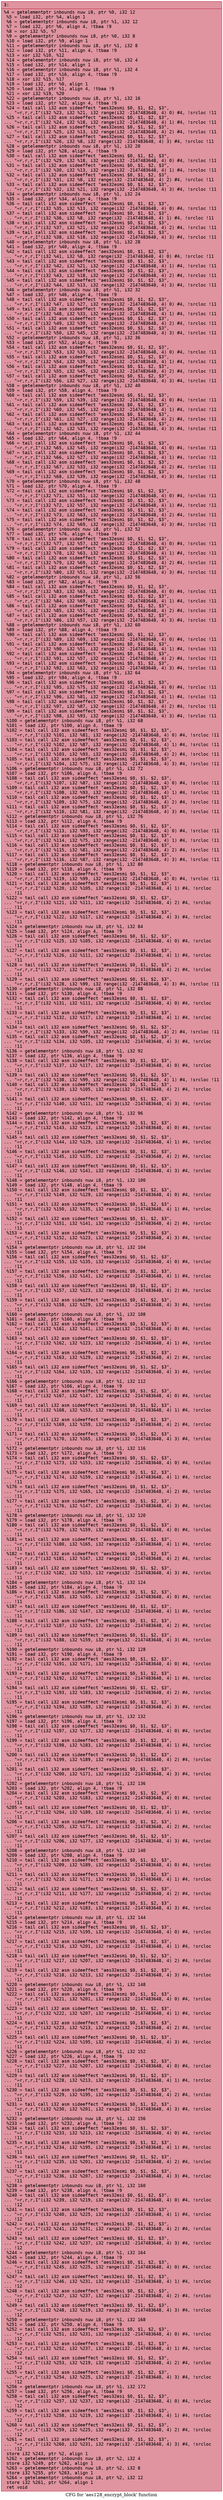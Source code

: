 digraph "CFG for 'aes128_encrypt_block' function" {
	label="CFG for 'aes128_encrypt_block' function";

	Node0x2a6ea700 [shape=record,color="#b70d28ff", style=filled, fillcolor="#b70d2870" fontname="Courier",label="{3:\l|  %4 = getelementptr inbounds nuw i8, ptr %0, i32 12\l  %5 = load i32, ptr %4, align 1\l  %6 = getelementptr inbounds nuw i8, ptr %1, i32 12\l  %7 = load i32, ptr %6, align 4, !tbaa !9\l  %8 = xor i32 %5, %7\l  %9 = getelementptr inbounds nuw i8, ptr %0, i32 8\l  %10 = load i32, ptr %9, align 1\l  %11 = getelementptr inbounds nuw i8, ptr %1, i32 8\l  %12 = load i32, ptr %11, align 4, !tbaa !9\l  %13 = xor i32 %10, %12\l  %14 = getelementptr inbounds nuw i8, ptr %0, i32 4\l  %15 = load i32, ptr %14, align 1\l  %16 = getelementptr inbounds nuw i8, ptr %1, i32 4\l  %17 = load i32, ptr %16, align 4, !tbaa !9\l  %18 = xor i32 %15, %17\l  %19 = load i32, ptr %0, align 1\l  %20 = load i32, ptr %1, align 4, !tbaa !9\l  %21 = xor i32 %19, %20\l  %22 = getelementptr inbounds nuw i8, ptr %1, i32 16\l  %23 = load i32, ptr %22, align 4, !tbaa !9\l  %24 = tail call i32 asm sideeffect \"aes32esmi $0, $1, $2, $3\",\l... \"=r,r,r,I\"(i32 %23, i32 %21, i32 range(i32 -2147483648, 4) 0) #4, !srcloc !11\l  %25 = tail call i32 asm sideeffect \"aes32esmi $0, $1, $2, $3\",\l... \"=r,r,r,I\"(i32 %24, i32 %18, i32 range(i32 -2147483648, 4) 1) #4, !srcloc !11\l  %26 = tail call i32 asm sideeffect \"aes32esmi $0, $1, $2, $3\",\l... \"=r,r,r,I\"(i32 %25, i32 %13, i32 range(i32 -2147483648, 4) 2) #4, !srcloc !11\l  %27 = tail call i32 asm sideeffect \"aes32esmi $0, $1, $2, $3\",\l... \"=r,r,r,I\"(i32 %26, i32 %8, i32 range(i32 -2147483648, 4) 3) #4, !srcloc !11\l  %28 = getelementptr inbounds nuw i8, ptr %1, i32 20\l  %29 = load i32, ptr %28, align 4, !tbaa !9\l  %30 = tail call i32 asm sideeffect \"aes32esmi $0, $1, $2, $3\",\l... \"=r,r,r,I\"(i32 %29, i32 %18, i32 range(i32 -2147483648, 4) 0) #4, !srcloc !11\l  %31 = tail call i32 asm sideeffect \"aes32esmi $0, $1, $2, $3\",\l... \"=r,r,r,I\"(i32 %30, i32 %13, i32 range(i32 -2147483648, 4) 1) #4, !srcloc !11\l  %32 = tail call i32 asm sideeffect \"aes32esmi $0, $1, $2, $3\",\l... \"=r,r,r,I\"(i32 %31, i32 %8, i32 range(i32 -2147483648, 4) 2) #4, !srcloc !11\l  %33 = tail call i32 asm sideeffect \"aes32esmi $0, $1, $2, $3\",\l... \"=r,r,r,I\"(i32 %32, i32 %21, i32 range(i32 -2147483648, 4) 3) #4, !srcloc !11\l  %34 = getelementptr inbounds nuw i8, ptr %1, i32 24\l  %35 = load i32, ptr %34, align 4, !tbaa !9\l  %36 = tail call i32 asm sideeffect \"aes32esmi $0, $1, $2, $3\",\l... \"=r,r,r,I\"(i32 %35, i32 %13, i32 range(i32 -2147483648, 4) 0) #4, !srcloc !11\l  %37 = tail call i32 asm sideeffect \"aes32esmi $0, $1, $2, $3\",\l... \"=r,r,r,I\"(i32 %36, i32 %8, i32 range(i32 -2147483648, 4) 1) #4, !srcloc !11\l  %38 = tail call i32 asm sideeffect \"aes32esmi $0, $1, $2, $3\",\l... \"=r,r,r,I\"(i32 %37, i32 %21, i32 range(i32 -2147483648, 4) 2) #4, !srcloc !11\l  %39 = tail call i32 asm sideeffect \"aes32esmi $0, $1, $2, $3\",\l... \"=r,r,r,I\"(i32 %38, i32 %18, i32 range(i32 -2147483648, 4) 3) #4, !srcloc !11\l  %40 = getelementptr inbounds nuw i8, ptr %1, i32 28\l  %41 = load i32, ptr %40, align 4, !tbaa !9\l  %42 = tail call i32 asm sideeffect \"aes32esmi $0, $1, $2, $3\",\l... \"=r,r,r,I\"(i32 %41, i32 %8, i32 range(i32 -2147483648, 4) 0) #4, !srcloc !11\l  %43 = tail call i32 asm sideeffect \"aes32esmi $0, $1, $2, $3\",\l... \"=r,r,r,I\"(i32 %42, i32 %21, i32 range(i32 -2147483648, 4) 1) #4, !srcloc !11\l  %44 = tail call i32 asm sideeffect \"aes32esmi $0, $1, $2, $3\",\l... \"=r,r,r,I\"(i32 %43, i32 %18, i32 range(i32 -2147483648, 4) 2) #4, !srcloc !11\l  %45 = tail call i32 asm sideeffect \"aes32esmi $0, $1, $2, $3\",\l... \"=r,r,r,I\"(i32 %44, i32 %13, i32 range(i32 -2147483648, 4) 3) #4, !srcloc !11\l  %46 = getelementptr inbounds nuw i8, ptr %1, i32 32\l  %47 = load i32, ptr %46, align 4, !tbaa !9\l  %48 = tail call i32 asm sideeffect \"aes32esmi $0, $1, $2, $3\",\l... \"=r,r,r,I\"(i32 %47, i32 %27, i32 range(i32 -2147483648, 4) 0) #4, !srcloc !11\l  %49 = tail call i32 asm sideeffect \"aes32esmi $0, $1, $2, $3\",\l... \"=r,r,r,I\"(i32 %48, i32 %33, i32 range(i32 -2147483648, 4) 1) #4, !srcloc !11\l  %50 = tail call i32 asm sideeffect \"aes32esmi $0, $1, $2, $3\",\l... \"=r,r,r,I\"(i32 %49, i32 %39, i32 range(i32 -2147483648, 4) 2) #4, !srcloc !11\l  %51 = tail call i32 asm sideeffect \"aes32esmi $0, $1, $2, $3\",\l... \"=r,r,r,I\"(i32 %50, i32 %45, i32 range(i32 -2147483648, 4) 3) #4, !srcloc !11\l  %52 = getelementptr inbounds nuw i8, ptr %1, i32 36\l  %53 = load i32, ptr %52, align 4, !tbaa !9\l  %54 = tail call i32 asm sideeffect \"aes32esmi $0, $1, $2, $3\",\l... \"=r,r,r,I\"(i32 %53, i32 %33, i32 range(i32 -2147483648, 4) 0) #4, !srcloc !11\l  %55 = tail call i32 asm sideeffect \"aes32esmi $0, $1, $2, $3\",\l... \"=r,r,r,I\"(i32 %54, i32 %39, i32 range(i32 -2147483648, 4) 1) #4, !srcloc !11\l  %56 = tail call i32 asm sideeffect \"aes32esmi $0, $1, $2, $3\",\l... \"=r,r,r,I\"(i32 %55, i32 %45, i32 range(i32 -2147483648, 4) 2) #4, !srcloc !11\l  %57 = tail call i32 asm sideeffect \"aes32esmi $0, $1, $2, $3\",\l... \"=r,r,r,I\"(i32 %56, i32 %27, i32 range(i32 -2147483648, 4) 3) #4, !srcloc !11\l  %58 = getelementptr inbounds nuw i8, ptr %1, i32 40\l  %59 = load i32, ptr %58, align 4, !tbaa !9\l  %60 = tail call i32 asm sideeffect \"aes32esmi $0, $1, $2, $3\",\l... \"=r,r,r,I\"(i32 %59, i32 %39, i32 range(i32 -2147483648, 4) 0) #4, !srcloc !11\l  %61 = tail call i32 asm sideeffect \"aes32esmi $0, $1, $2, $3\",\l... \"=r,r,r,I\"(i32 %60, i32 %45, i32 range(i32 -2147483648, 4) 1) #4, !srcloc !11\l  %62 = tail call i32 asm sideeffect \"aes32esmi $0, $1, $2, $3\",\l... \"=r,r,r,I\"(i32 %61, i32 %27, i32 range(i32 -2147483648, 4) 2) #4, !srcloc !11\l  %63 = tail call i32 asm sideeffect \"aes32esmi $0, $1, $2, $3\",\l... \"=r,r,r,I\"(i32 %62, i32 %33, i32 range(i32 -2147483648, 4) 3) #4, !srcloc !11\l  %64 = getelementptr inbounds nuw i8, ptr %1, i32 44\l  %65 = load i32, ptr %64, align 4, !tbaa !9\l  %66 = tail call i32 asm sideeffect \"aes32esmi $0, $1, $2, $3\",\l... \"=r,r,r,I\"(i32 %65, i32 %45, i32 range(i32 -2147483648, 4) 0) #4, !srcloc !11\l  %67 = tail call i32 asm sideeffect \"aes32esmi $0, $1, $2, $3\",\l... \"=r,r,r,I\"(i32 %66, i32 %27, i32 range(i32 -2147483648, 4) 1) #4, !srcloc !11\l  %68 = tail call i32 asm sideeffect \"aes32esmi $0, $1, $2, $3\",\l... \"=r,r,r,I\"(i32 %67, i32 %33, i32 range(i32 -2147483648, 4) 2) #4, !srcloc !11\l  %69 = tail call i32 asm sideeffect \"aes32esmi $0, $1, $2, $3\",\l... \"=r,r,r,I\"(i32 %68, i32 %39, i32 range(i32 -2147483648, 4) 3) #4, !srcloc !11\l  %70 = getelementptr inbounds nuw i8, ptr %1, i32 48\l  %71 = load i32, ptr %70, align 4, !tbaa !9\l  %72 = tail call i32 asm sideeffect \"aes32esmi $0, $1, $2, $3\",\l... \"=r,r,r,I\"(i32 %71, i32 %51, i32 range(i32 -2147483648, 4) 0) #4, !srcloc !11\l  %73 = tail call i32 asm sideeffect \"aes32esmi $0, $1, $2, $3\",\l... \"=r,r,r,I\"(i32 %72, i32 %57, i32 range(i32 -2147483648, 4) 1) #4, !srcloc !11\l  %74 = tail call i32 asm sideeffect \"aes32esmi $0, $1, $2, $3\",\l... \"=r,r,r,I\"(i32 %73, i32 %63, i32 range(i32 -2147483648, 4) 2) #4, !srcloc !11\l  %75 = tail call i32 asm sideeffect \"aes32esmi $0, $1, $2, $3\",\l... \"=r,r,r,I\"(i32 %74, i32 %69, i32 range(i32 -2147483648, 4) 3) #4, !srcloc !11\l  %76 = getelementptr inbounds nuw i8, ptr %1, i32 52\l  %77 = load i32, ptr %76, align 4, !tbaa !9\l  %78 = tail call i32 asm sideeffect \"aes32esmi $0, $1, $2, $3\",\l... \"=r,r,r,I\"(i32 %77, i32 %57, i32 range(i32 -2147483648, 4) 0) #4, !srcloc !11\l  %79 = tail call i32 asm sideeffect \"aes32esmi $0, $1, $2, $3\",\l... \"=r,r,r,I\"(i32 %78, i32 %63, i32 range(i32 -2147483648, 4) 1) #4, !srcloc !11\l  %80 = tail call i32 asm sideeffect \"aes32esmi $0, $1, $2, $3\",\l... \"=r,r,r,I\"(i32 %79, i32 %69, i32 range(i32 -2147483648, 4) 2) #4, !srcloc !11\l  %81 = tail call i32 asm sideeffect \"aes32esmi $0, $1, $2, $3\",\l... \"=r,r,r,I\"(i32 %80, i32 %51, i32 range(i32 -2147483648, 4) 3) #4, !srcloc !11\l  %82 = getelementptr inbounds nuw i8, ptr %1, i32 56\l  %83 = load i32, ptr %82, align 4, !tbaa !9\l  %84 = tail call i32 asm sideeffect \"aes32esmi $0, $1, $2, $3\",\l... \"=r,r,r,I\"(i32 %83, i32 %63, i32 range(i32 -2147483648, 4) 0) #4, !srcloc !11\l  %85 = tail call i32 asm sideeffect \"aes32esmi $0, $1, $2, $3\",\l... \"=r,r,r,I\"(i32 %84, i32 %69, i32 range(i32 -2147483648, 4) 1) #4, !srcloc !11\l  %86 = tail call i32 asm sideeffect \"aes32esmi $0, $1, $2, $3\",\l... \"=r,r,r,I\"(i32 %85, i32 %51, i32 range(i32 -2147483648, 4) 2) #4, !srcloc !11\l  %87 = tail call i32 asm sideeffect \"aes32esmi $0, $1, $2, $3\",\l... \"=r,r,r,I\"(i32 %86, i32 %57, i32 range(i32 -2147483648, 4) 3) #4, !srcloc !11\l  %88 = getelementptr inbounds nuw i8, ptr %1, i32 60\l  %89 = load i32, ptr %88, align 4, !tbaa !9\l  %90 = tail call i32 asm sideeffect \"aes32esmi $0, $1, $2, $3\",\l... \"=r,r,r,I\"(i32 %89, i32 %69, i32 range(i32 -2147483648, 4) 0) #4, !srcloc !11\l  %91 = tail call i32 asm sideeffect \"aes32esmi $0, $1, $2, $3\",\l... \"=r,r,r,I\"(i32 %90, i32 %51, i32 range(i32 -2147483648, 4) 1) #4, !srcloc !11\l  %92 = tail call i32 asm sideeffect \"aes32esmi $0, $1, $2, $3\",\l... \"=r,r,r,I\"(i32 %91, i32 %57, i32 range(i32 -2147483648, 4) 2) #4, !srcloc !11\l  %93 = tail call i32 asm sideeffect \"aes32esmi $0, $1, $2, $3\",\l... \"=r,r,r,I\"(i32 %92, i32 %63, i32 range(i32 -2147483648, 4) 3) #4, !srcloc !11\l  %94 = getelementptr inbounds nuw i8, ptr %1, i32 64\l  %95 = load i32, ptr %94, align 4, !tbaa !9\l  %96 = tail call i32 asm sideeffect \"aes32esmi $0, $1, $2, $3\",\l... \"=r,r,r,I\"(i32 %95, i32 %75, i32 range(i32 -2147483648, 4) 0) #4, !srcloc !11\l  %97 = tail call i32 asm sideeffect \"aes32esmi $0, $1, $2, $3\",\l... \"=r,r,r,I\"(i32 %96, i32 %81, i32 range(i32 -2147483648, 4) 1) #4, !srcloc !11\l  %98 = tail call i32 asm sideeffect \"aes32esmi $0, $1, $2, $3\",\l... \"=r,r,r,I\"(i32 %97, i32 %87, i32 range(i32 -2147483648, 4) 2) #4, !srcloc !11\l  %99 = tail call i32 asm sideeffect \"aes32esmi $0, $1, $2, $3\",\l... \"=r,r,r,I\"(i32 %98, i32 %93, i32 range(i32 -2147483648, 4) 3) #4, !srcloc !11\l  %100 = getelementptr inbounds nuw i8, ptr %1, i32 68\l  %101 = load i32, ptr %100, align 4, !tbaa !9\l  %102 = tail call i32 asm sideeffect \"aes32esmi $0, $1, $2, $3\",\l... \"=r,r,r,I\"(i32 %101, i32 %81, i32 range(i32 -2147483648, 4) 0) #4, !srcloc !11\l  %103 = tail call i32 asm sideeffect \"aes32esmi $0, $1, $2, $3\",\l... \"=r,r,r,I\"(i32 %102, i32 %87, i32 range(i32 -2147483648, 4) 1) #4, !srcloc !11\l  %104 = tail call i32 asm sideeffect \"aes32esmi $0, $1, $2, $3\",\l... \"=r,r,r,I\"(i32 %103, i32 %93, i32 range(i32 -2147483648, 4) 2) #4, !srcloc !11\l  %105 = tail call i32 asm sideeffect \"aes32esmi $0, $1, $2, $3\",\l... \"=r,r,r,I\"(i32 %104, i32 %75, i32 range(i32 -2147483648, 4) 3) #4, !srcloc !11\l  %106 = getelementptr inbounds nuw i8, ptr %1, i32 72\l  %107 = load i32, ptr %106, align 4, !tbaa !9\l  %108 = tail call i32 asm sideeffect \"aes32esmi $0, $1, $2, $3\",\l... \"=r,r,r,I\"(i32 %107, i32 %87, i32 range(i32 -2147483648, 4) 0) #4, !srcloc !11\l  %109 = tail call i32 asm sideeffect \"aes32esmi $0, $1, $2, $3\",\l... \"=r,r,r,I\"(i32 %108, i32 %93, i32 range(i32 -2147483648, 4) 1) #4, !srcloc !11\l  %110 = tail call i32 asm sideeffect \"aes32esmi $0, $1, $2, $3\",\l... \"=r,r,r,I\"(i32 %109, i32 %75, i32 range(i32 -2147483648, 4) 2) #4, !srcloc !11\l  %111 = tail call i32 asm sideeffect \"aes32esmi $0, $1, $2, $3\",\l... \"=r,r,r,I\"(i32 %110, i32 %81, i32 range(i32 -2147483648, 4) 3) #4, !srcloc !11\l  %112 = getelementptr inbounds nuw i8, ptr %1, i32 76\l  %113 = load i32, ptr %112, align 4, !tbaa !9\l  %114 = tail call i32 asm sideeffect \"aes32esmi $0, $1, $2, $3\",\l... \"=r,r,r,I\"(i32 %113, i32 %93, i32 range(i32 -2147483648, 4) 0) #4, !srcloc !11\l  %115 = tail call i32 asm sideeffect \"aes32esmi $0, $1, $2, $3\",\l... \"=r,r,r,I\"(i32 %114, i32 %75, i32 range(i32 -2147483648, 4) 1) #4, !srcloc !11\l  %116 = tail call i32 asm sideeffect \"aes32esmi $0, $1, $2, $3\",\l... \"=r,r,r,I\"(i32 %115, i32 %81, i32 range(i32 -2147483648, 4) 2) #4, !srcloc !11\l  %117 = tail call i32 asm sideeffect \"aes32esmi $0, $1, $2, $3\",\l... \"=r,r,r,I\"(i32 %116, i32 %87, i32 range(i32 -2147483648, 4) 3) #4, !srcloc !11\l  %118 = getelementptr inbounds nuw i8, ptr %1, i32 80\l  %119 = load i32, ptr %118, align 4, !tbaa !9\l  %120 = tail call i32 asm sideeffect \"aes32esmi $0, $1, $2, $3\",\l... \"=r,r,r,I\"(i32 %119, i32 %99, i32 range(i32 -2147483648, 4) 0) #4, !srcloc !11\l  %121 = tail call i32 asm sideeffect \"aes32esmi $0, $1, $2, $3\",\l... \"=r,r,r,I\"(i32 %120, i32 %105, i32 range(i32 -2147483648, 4) 1) #4, !srcloc\l... !11\l  %122 = tail call i32 asm sideeffect \"aes32esmi $0, $1, $2, $3\",\l... \"=r,r,r,I\"(i32 %121, i32 %111, i32 range(i32 -2147483648, 4) 2) #4, !srcloc\l... !11\l  %123 = tail call i32 asm sideeffect \"aes32esmi $0, $1, $2, $3\",\l... \"=r,r,r,I\"(i32 %122, i32 %117, i32 range(i32 -2147483648, 4) 3) #4, !srcloc\l... !11\l  %124 = getelementptr inbounds nuw i8, ptr %1, i32 84\l  %125 = load i32, ptr %124, align 4, !tbaa !9\l  %126 = tail call i32 asm sideeffect \"aes32esmi $0, $1, $2, $3\",\l... \"=r,r,r,I\"(i32 %125, i32 %105, i32 range(i32 -2147483648, 4) 0) #4, !srcloc\l... !11\l  %127 = tail call i32 asm sideeffect \"aes32esmi $0, $1, $2, $3\",\l... \"=r,r,r,I\"(i32 %126, i32 %111, i32 range(i32 -2147483648, 4) 1) #4, !srcloc\l... !11\l  %128 = tail call i32 asm sideeffect \"aes32esmi $0, $1, $2, $3\",\l... \"=r,r,r,I\"(i32 %127, i32 %117, i32 range(i32 -2147483648, 4) 2) #4, !srcloc\l... !11\l  %129 = tail call i32 asm sideeffect \"aes32esmi $0, $1, $2, $3\",\l... \"=r,r,r,I\"(i32 %128, i32 %99, i32 range(i32 -2147483648, 4) 3) #4, !srcloc !11\l  %130 = getelementptr inbounds nuw i8, ptr %1, i32 88\l  %131 = load i32, ptr %130, align 4, !tbaa !9\l  %132 = tail call i32 asm sideeffect \"aes32esmi $0, $1, $2, $3\",\l... \"=r,r,r,I\"(i32 %131, i32 %111, i32 range(i32 -2147483648, 4) 0) #4, !srcloc\l... !11\l  %133 = tail call i32 asm sideeffect \"aes32esmi $0, $1, $2, $3\",\l... \"=r,r,r,I\"(i32 %132, i32 %117, i32 range(i32 -2147483648, 4) 1) #4, !srcloc\l... !11\l  %134 = tail call i32 asm sideeffect \"aes32esmi $0, $1, $2, $3\",\l... \"=r,r,r,I\"(i32 %133, i32 %99, i32 range(i32 -2147483648, 4) 2) #4, !srcloc !11\l  %135 = tail call i32 asm sideeffect \"aes32esmi $0, $1, $2, $3\",\l... \"=r,r,r,I\"(i32 %134, i32 %105, i32 range(i32 -2147483648, 4) 3) #4, !srcloc\l... !11\l  %136 = getelementptr inbounds nuw i8, ptr %1, i32 92\l  %137 = load i32, ptr %136, align 4, !tbaa !9\l  %138 = tail call i32 asm sideeffect \"aes32esmi $0, $1, $2, $3\",\l... \"=r,r,r,I\"(i32 %137, i32 %117, i32 range(i32 -2147483648, 4) 0) #4, !srcloc\l... !11\l  %139 = tail call i32 asm sideeffect \"aes32esmi $0, $1, $2, $3\",\l... \"=r,r,r,I\"(i32 %138, i32 %99, i32 range(i32 -2147483648, 4) 1) #4, !srcloc !11\l  %140 = tail call i32 asm sideeffect \"aes32esmi $0, $1, $2, $3\",\l... \"=r,r,r,I\"(i32 %139, i32 %105, i32 range(i32 -2147483648, 4) 2) #4, !srcloc\l... !11\l  %141 = tail call i32 asm sideeffect \"aes32esmi $0, $1, $2, $3\",\l... \"=r,r,r,I\"(i32 %140, i32 %111, i32 range(i32 -2147483648, 4) 3) #4, !srcloc\l... !11\l  %142 = getelementptr inbounds nuw i8, ptr %1, i32 96\l  %143 = load i32, ptr %142, align 4, !tbaa !9\l  %144 = tail call i32 asm sideeffect \"aes32esmi $0, $1, $2, $3\",\l... \"=r,r,r,I\"(i32 %143, i32 %123, i32 range(i32 -2147483648, 4) 0) #4, !srcloc\l... !11\l  %145 = tail call i32 asm sideeffect \"aes32esmi $0, $1, $2, $3\",\l... \"=r,r,r,I\"(i32 %144, i32 %129, i32 range(i32 -2147483648, 4) 1) #4, !srcloc\l... !11\l  %146 = tail call i32 asm sideeffect \"aes32esmi $0, $1, $2, $3\",\l... \"=r,r,r,I\"(i32 %145, i32 %135, i32 range(i32 -2147483648, 4) 2) #4, !srcloc\l... !11\l  %147 = tail call i32 asm sideeffect \"aes32esmi $0, $1, $2, $3\",\l... \"=r,r,r,I\"(i32 %146, i32 %141, i32 range(i32 -2147483648, 4) 3) #4, !srcloc\l... !11\l  %148 = getelementptr inbounds nuw i8, ptr %1, i32 100\l  %149 = load i32, ptr %148, align 4, !tbaa !9\l  %150 = tail call i32 asm sideeffect \"aes32esmi $0, $1, $2, $3\",\l... \"=r,r,r,I\"(i32 %149, i32 %129, i32 range(i32 -2147483648, 4) 0) #4, !srcloc\l... !11\l  %151 = tail call i32 asm sideeffect \"aes32esmi $0, $1, $2, $3\",\l... \"=r,r,r,I\"(i32 %150, i32 %135, i32 range(i32 -2147483648, 4) 1) #4, !srcloc\l... !11\l  %152 = tail call i32 asm sideeffect \"aes32esmi $0, $1, $2, $3\",\l... \"=r,r,r,I\"(i32 %151, i32 %141, i32 range(i32 -2147483648, 4) 2) #4, !srcloc\l... !11\l  %153 = tail call i32 asm sideeffect \"aes32esmi $0, $1, $2, $3\",\l... \"=r,r,r,I\"(i32 %152, i32 %123, i32 range(i32 -2147483648, 4) 3) #4, !srcloc\l... !11\l  %154 = getelementptr inbounds nuw i8, ptr %1, i32 104\l  %155 = load i32, ptr %154, align 4, !tbaa !9\l  %156 = tail call i32 asm sideeffect \"aes32esmi $0, $1, $2, $3\",\l... \"=r,r,r,I\"(i32 %155, i32 %135, i32 range(i32 -2147483648, 4) 0) #4, !srcloc\l... !11\l  %157 = tail call i32 asm sideeffect \"aes32esmi $0, $1, $2, $3\",\l... \"=r,r,r,I\"(i32 %156, i32 %141, i32 range(i32 -2147483648, 4) 1) #4, !srcloc\l... !11\l  %158 = tail call i32 asm sideeffect \"aes32esmi $0, $1, $2, $3\",\l... \"=r,r,r,I\"(i32 %157, i32 %123, i32 range(i32 -2147483648, 4) 2) #4, !srcloc\l... !11\l  %159 = tail call i32 asm sideeffect \"aes32esmi $0, $1, $2, $3\",\l... \"=r,r,r,I\"(i32 %158, i32 %129, i32 range(i32 -2147483648, 4) 3) #4, !srcloc\l... !11\l  %160 = getelementptr inbounds nuw i8, ptr %1, i32 108\l  %161 = load i32, ptr %160, align 4, !tbaa !9\l  %162 = tail call i32 asm sideeffect \"aes32esmi $0, $1, $2, $3\",\l... \"=r,r,r,I\"(i32 %161, i32 %141, i32 range(i32 -2147483648, 4) 0) #4, !srcloc\l... !11\l  %163 = tail call i32 asm sideeffect \"aes32esmi $0, $1, $2, $3\",\l... \"=r,r,r,I\"(i32 %162, i32 %123, i32 range(i32 -2147483648, 4) 1) #4, !srcloc\l... !11\l  %164 = tail call i32 asm sideeffect \"aes32esmi $0, $1, $2, $3\",\l... \"=r,r,r,I\"(i32 %163, i32 %129, i32 range(i32 -2147483648, 4) 2) #4, !srcloc\l... !11\l  %165 = tail call i32 asm sideeffect \"aes32esmi $0, $1, $2, $3\",\l... \"=r,r,r,I\"(i32 %164, i32 %135, i32 range(i32 -2147483648, 4) 3) #4, !srcloc\l... !11\l  %166 = getelementptr inbounds nuw i8, ptr %1, i32 112\l  %167 = load i32, ptr %166, align 4, !tbaa !9\l  %168 = tail call i32 asm sideeffect \"aes32esmi $0, $1, $2, $3\",\l... \"=r,r,r,I\"(i32 %167, i32 %147, i32 range(i32 -2147483648, 4) 0) #4, !srcloc\l... !11\l  %169 = tail call i32 asm sideeffect \"aes32esmi $0, $1, $2, $3\",\l... \"=r,r,r,I\"(i32 %168, i32 %153, i32 range(i32 -2147483648, 4) 1) #4, !srcloc\l... !11\l  %170 = tail call i32 asm sideeffect \"aes32esmi $0, $1, $2, $3\",\l... \"=r,r,r,I\"(i32 %169, i32 %159, i32 range(i32 -2147483648, 4) 2) #4, !srcloc\l... !11\l  %171 = tail call i32 asm sideeffect \"aes32esmi $0, $1, $2, $3\",\l... \"=r,r,r,I\"(i32 %170, i32 %165, i32 range(i32 -2147483648, 4) 3) #4, !srcloc\l... !11\l  %172 = getelementptr inbounds nuw i8, ptr %1, i32 116\l  %173 = load i32, ptr %172, align 4, !tbaa !9\l  %174 = tail call i32 asm sideeffect \"aes32esmi $0, $1, $2, $3\",\l... \"=r,r,r,I\"(i32 %173, i32 %153, i32 range(i32 -2147483648, 4) 0) #4, !srcloc\l... !11\l  %175 = tail call i32 asm sideeffect \"aes32esmi $0, $1, $2, $3\",\l... \"=r,r,r,I\"(i32 %174, i32 %159, i32 range(i32 -2147483648, 4) 1) #4, !srcloc\l... !11\l  %176 = tail call i32 asm sideeffect \"aes32esmi $0, $1, $2, $3\",\l... \"=r,r,r,I\"(i32 %175, i32 %165, i32 range(i32 -2147483648, 4) 2) #4, !srcloc\l... !11\l  %177 = tail call i32 asm sideeffect \"aes32esmi $0, $1, $2, $3\",\l... \"=r,r,r,I\"(i32 %176, i32 %147, i32 range(i32 -2147483648, 4) 3) #4, !srcloc\l... !11\l  %178 = getelementptr inbounds nuw i8, ptr %1, i32 120\l  %179 = load i32, ptr %178, align 4, !tbaa !9\l  %180 = tail call i32 asm sideeffect \"aes32esmi $0, $1, $2, $3\",\l... \"=r,r,r,I\"(i32 %179, i32 %159, i32 range(i32 -2147483648, 4) 0) #4, !srcloc\l... !11\l  %181 = tail call i32 asm sideeffect \"aes32esmi $0, $1, $2, $3\",\l... \"=r,r,r,I\"(i32 %180, i32 %165, i32 range(i32 -2147483648, 4) 1) #4, !srcloc\l... !11\l  %182 = tail call i32 asm sideeffect \"aes32esmi $0, $1, $2, $3\",\l... \"=r,r,r,I\"(i32 %181, i32 %147, i32 range(i32 -2147483648, 4) 2) #4, !srcloc\l... !11\l  %183 = tail call i32 asm sideeffect \"aes32esmi $0, $1, $2, $3\",\l... \"=r,r,r,I\"(i32 %182, i32 %153, i32 range(i32 -2147483648, 4) 3) #4, !srcloc\l... !11\l  %184 = getelementptr inbounds nuw i8, ptr %1, i32 124\l  %185 = load i32, ptr %184, align 4, !tbaa !9\l  %186 = tail call i32 asm sideeffect \"aes32esmi $0, $1, $2, $3\",\l... \"=r,r,r,I\"(i32 %185, i32 %165, i32 range(i32 -2147483648, 4) 0) #4, !srcloc\l... !11\l  %187 = tail call i32 asm sideeffect \"aes32esmi $0, $1, $2, $3\",\l... \"=r,r,r,I\"(i32 %186, i32 %147, i32 range(i32 -2147483648, 4) 1) #4, !srcloc\l... !11\l  %188 = tail call i32 asm sideeffect \"aes32esmi $0, $1, $2, $3\",\l... \"=r,r,r,I\"(i32 %187, i32 %153, i32 range(i32 -2147483648, 4) 2) #4, !srcloc\l... !11\l  %189 = tail call i32 asm sideeffect \"aes32esmi $0, $1, $2, $3\",\l... \"=r,r,r,I\"(i32 %188, i32 %159, i32 range(i32 -2147483648, 4) 3) #4, !srcloc\l... !11\l  %190 = getelementptr inbounds nuw i8, ptr %1, i32 128\l  %191 = load i32, ptr %190, align 4, !tbaa !9\l  %192 = tail call i32 asm sideeffect \"aes32esmi $0, $1, $2, $3\",\l... \"=r,r,r,I\"(i32 %191, i32 %171, i32 range(i32 -2147483648, 4) 0) #4, !srcloc\l... !11\l  %193 = tail call i32 asm sideeffect \"aes32esmi $0, $1, $2, $3\",\l... \"=r,r,r,I\"(i32 %192, i32 %177, i32 range(i32 -2147483648, 4) 1) #4, !srcloc\l... !11\l  %194 = tail call i32 asm sideeffect \"aes32esmi $0, $1, $2, $3\",\l... \"=r,r,r,I\"(i32 %193, i32 %183, i32 range(i32 -2147483648, 4) 2) #4, !srcloc\l... !11\l  %195 = tail call i32 asm sideeffect \"aes32esmi $0, $1, $2, $3\",\l... \"=r,r,r,I\"(i32 %194, i32 %189, i32 range(i32 -2147483648, 4) 3) #4, !srcloc\l... !11\l  %196 = getelementptr inbounds nuw i8, ptr %1, i32 132\l  %197 = load i32, ptr %196, align 4, !tbaa !9\l  %198 = tail call i32 asm sideeffect \"aes32esmi $0, $1, $2, $3\",\l... \"=r,r,r,I\"(i32 %197, i32 %177, i32 range(i32 -2147483648, 4) 0) #4, !srcloc\l... !11\l  %199 = tail call i32 asm sideeffect \"aes32esmi $0, $1, $2, $3\",\l... \"=r,r,r,I\"(i32 %198, i32 %183, i32 range(i32 -2147483648, 4) 1) #4, !srcloc\l... !11\l  %200 = tail call i32 asm sideeffect \"aes32esmi $0, $1, $2, $3\",\l... \"=r,r,r,I\"(i32 %199, i32 %189, i32 range(i32 -2147483648, 4) 2) #4, !srcloc\l... !11\l  %201 = tail call i32 asm sideeffect \"aes32esmi $0, $1, $2, $3\",\l... \"=r,r,r,I\"(i32 %200, i32 %171, i32 range(i32 -2147483648, 4) 3) #4, !srcloc\l... !11\l  %202 = getelementptr inbounds nuw i8, ptr %1, i32 136\l  %203 = load i32, ptr %202, align 4, !tbaa !9\l  %204 = tail call i32 asm sideeffect \"aes32esmi $0, $1, $2, $3\",\l... \"=r,r,r,I\"(i32 %203, i32 %183, i32 range(i32 -2147483648, 4) 0) #4, !srcloc\l... !11\l  %205 = tail call i32 asm sideeffect \"aes32esmi $0, $1, $2, $3\",\l... \"=r,r,r,I\"(i32 %204, i32 %189, i32 range(i32 -2147483648, 4) 1) #4, !srcloc\l... !11\l  %206 = tail call i32 asm sideeffect \"aes32esmi $0, $1, $2, $3\",\l... \"=r,r,r,I\"(i32 %205, i32 %171, i32 range(i32 -2147483648, 4) 2) #4, !srcloc\l... !11\l  %207 = tail call i32 asm sideeffect \"aes32esmi $0, $1, $2, $3\",\l... \"=r,r,r,I\"(i32 %206, i32 %177, i32 range(i32 -2147483648, 4) 3) #4, !srcloc\l... !11\l  %208 = getelementptr inbounds nuw i8, ptr %1, i32 140\l  %209 = load i32, ptr %208, align 4, !tbaa !9\l  %210 = tail call i32 asm sideeffect \"aes32esmi $0, $1, $2, $3\",\l... \"=r,r,r,I\"(i32 %209, i32 %189, i32 range(i32 -2147483648, 4) 0) #4, !srcloc\l... !11\l  %211 = tail call i32 asm sideeffect \"aes32esmi $0, $1, $2, $3\",\l... \"=r,r,r,I\"(i32 %210, i32 %171, i32 range(i32 -2147483648, 4) 1) #4, !srcloc\l... !11\l  %212 = tail call i32 asm sideeffect \"aes32esmi $0, $1, $2, $3\",\l... \"=r,r,r,I\"(i32 %211, i32 %177, i32 range(i32 -2147483648, 4) 2) #4, !srcloc\l... !11\l  %213 = tail call i32 asm sideeffect \"aes32esmi $0, $1, $2, $3\",\l... \"=r,r,r,I\"(i32 %212, i32 %183, i32 range(i32 -2147483648, 4) 3) #4, !srcloc\l... !11\l  %214 = getelementptr inbounds nuw i8, ptr %1, i32 144\l  %215 = load i32, ptr %214, align 4, !tbaa !9\l  %216 = tail call i32 asm sideeffect \"aes32esmi $0, $1, $2, $3\",\l... \"=r,r,r,I\"(i32 %215, i32 %195, i32 range(i32 -2147483648, 4) 0) #4, !srcloc\l... !11\l  %217 = tail call i32 asm sideeffect \"aes32esmi $0, $1, $2, $3\",\l... \"=r,r,r,I\"(i32 %216, i32 %201, i32 range(i32 -2147483648, 4) 1) #4, !srcloc\l... !11\l  %218 = tail call i32 asm sideeffect \"aes32esmi $0, $1, $2, $3\",\l... \"=r,r,r,I\"(i32 %217, i32 %207, i32 range(i32 -2147483648, 4) 2) #4, !srcloc\l... !11\l  %219 = tail call i32 asm sideeffect \"aes32esmi $0, $1, $2, $3\",\l... \"=r,r,r,I\"(i32 %218, i32 %213, i32 range(i32 -2147483648, 4) 3) #4, !srcloc\l... !11\l  %220 = getelementptr inbounds nuw i8, ptr %1, i32 148\l  %221 = load i32, ptr %220, align 4, !tbaa !9\l  %222 = tail call i32 asm sideeffect \"aes32esmi $0, $1, $2, $3\",\l... \"=r,r,r,I\"(i32 %221, i32 %201, i32 range(i32 -2147483648, 4) 0) #4, !srcloc\l... !11\l  %223 = tail call i32 asm sideeffect \"aes32esmi $0, $1, $2, $3\",\l... \"=r,r,r,I\"(i32 %222, i32 %207, i32 range(i32 -2147483648, 4) 1) #4, !srcloc\l... !11\l  %224 = tail call i32 asm sideeffect \"aes32esmi $0, $1, $2, $3\",\l... \"=r,r,r,I\"(i32 %223, i32 %213, i32 range(i32 -2147483648, 4) 2) #4, !srcloc\l... !11\l  %225 = tail call i32 asm sideeffect \"aes32esmi $0, $1, $2, $3\",\l... \"=r,r,r,I\"(i32 %224, i32 %195, i32 range(i32 -2147483648, 4) 3) #4, !srcloc\l... !11\l  %226 = getelementptr inbounds nuw i8, ptr %1, i32 152\l  %227 = load i32, ptr %226, align 4, !tbaa !9\l  %228 = tail call i32 asm sideeffect \"aes32esmi $0, $1, $2, $3\",\l... \"=r,r,r,I\"(i32 %227, i32 %207, i32 range(i32 -2147483648, 4) 0) #4, !srcloc\l... !11\l  %229 = tail call i32 asm sideeffect \"aes32esmi $0, $1, $2, $3\",\l... \"=r,r,r,I\"(i32 %228, i32 %213, i32 range(i32 -2147483648, 4) 1) #4, !srcloc\l... !11\l  %230 = tail call i32 asm sideeffect \"aes32esmi $0, $1, $2, $3\",\l... \"=r,r,r,I\"(i32 %229, i32 %195, i32 range(i32 -2147483648, 4) 2) #4, !srcloc\l... !11\l  %231 = tail call i32 asm sideeffect \"aes32esmi $0, $1, $2, $3\",\l... \"=r,r,r,I\"(i32 %230, i32 %201, i32 range(i32 -2147483648, 4) 3) #4, !srcloc\l... !11\l  %232 = getelementptr inbounds nuw i8, ptr %1, i32 156\l  %233 = load i32, ptr %232, align 4, !tbaa !9\l  %234 = tail call i32 asm sideeffect \"aes32esmi $0, $1, $2, $3\",\l... \"=r,r,r,I\"(i32 %233, i32 %213, i32 range(i32 -2147483648, 4) 0) #4, !srcloc\l... !11\l  %235 = tail call i32 asm sideeffect \"aes32esmi $0, $1, $2, $3\",\l... \"=r,r,r,I\"(i32 %234, i32 %195, i32 range(i32 -2147483648, 4) 1) #4, !srcloc\l... !11\l  %236 = tail call i32 asm sideeffect \"aes32esmi $0, $1, $2, $3\",\l... \"=r,r,r,I\"(i32 %235, i32 %201, i32 range(i32 -2147483648, 4) 2) #4, !srcloc\l... !11\l  %237 = tail call i32 asm sideeffect \"aes32esmi $0, $1, $2, $3\",\l... \"=r,r,r,I\"(i32 %236, i32 %207, i32 range(i32 -2147483648, 4) 3) #4, !srcloc\l... !11\l  %238 = getelementptr inbounds nuw i8, ptr %1, i32 160\l  %239 = load i32, ptr %238, align 4, !tbaa !9\l  %240 = tail call i32 asm sideeffect \"aes32esi $0, $1, $2, $3\",\l... \"=r,r,r,I\"(i32 %239, i32 %219, i32 range(i32 -2147483648, 4) 0) #4, !srcloc\l... !12\l  %241 = tail call i32 asm sideeffect \"aes32esi $0, $1, $2, $3\",\l... \"=r,r,r,I\"(i32 %240, i32 %225, i32 range(i32 -2147483648, 4) 1) #4, !srcloc\l... !12\l  %242 = tail call i32 asm sideeffect \"aes32esi $0, $1, $2, $3\",\l... \"=r,r,r,I\"(i32 %241, i32 %231, i32 range(i32 -2147483648, 4) 2) #4, !srcloc\l... !12\l  %243 = tail call i32 asm sideeffect \"aes32esi $0, $1, $2, $3\",\l... \"=r,r,r,I\"(i32 %242, i32 %237, i32 range(i32 -2147483648, 4) 3) #4, !srcloc\l... !12\l  %244 = getelementptr inbounds nuw i8, ptr %1, i32 164\l  %245 = load i32, ptr %244, align 4, !tbaa !9\l  %246 = tail call i32 asm sideeffect \"aes32esi $0, $1, $2, $3\",\l... \"=r,r,r,I\"(i32 %245, i32 %225, i32 range(i32 -2147483648, 4) 0) #4, !srcloc\l... !12\l  %247 = tail call i32 asm sideeffect \"aes32esi $0, $1, $2, $3\",\l... \"=r,r,r,I\"(i32 %246, i32 %231, i32 range(i32 -2147483648, 4) 1) #4, !srcloc\l... !12\l  %248 = tail call i32 asm sideeffect \"aes32esi $0, $1, $2, $3\",\l... \"=r,r,r,I\"(i32 %247, i32 %237, i32 range(i32 -2147483648, 4) 2) #4, !srcloc\l... !12\l  %249 = tail call i32 asm sideeffect \"aes32esi $0, $1, $2, $3\",\l... \"=r,r,r,I\"(i32 %248, i32 %219, i32 range(i32 -2147483648, 4) 3) #4, !srcloc\l... !12\l  %250 = getelementptr inbounds nuw i8, ptr %1, i32 168\l  %251 = load i32, ptr %250, align 4, !tbaa !9\l  %252 = tail call i32 asm sideeffect \"aes32esi $0, $1, $2, $3\",\l... \"=r,r,r,I\"(i32 %251, i32 %231, i32 range(i32 -2147483648, 4) 0) #4, !srcloc\l... !12\l  %253 = tail call i32 asm sideeffect \"aes32esi $0, $1, $2, $3\",\l... \"=r,r,r,I\"(i32 %252, i32 %237, i32 range(i32 -2147483648, 4) 1) #4, !srcloc\l... !12\l  %254 = tail call i32 asm sideeffect \"aes32esi $0, $1, $2, $3\",\l... \"=r,r,r,I\"(i32 %253, i32 %219, i32 range(i32 -2147483648, 4) 2) #4, !srcloc\l... !12\l  %255 = tail call i32 asm sideeffect \"aes32esi $0, $1, $2, $3\",\l... \"=r,r,r,I\"(i32 %254, i32 %225, i32 range(i32 -2147483648, 4) 3) #4, !srcloc\l... !12\l  %256 = getelementptr inbounds nuw i8, ptr %1, i32 172\l  %257 = load i32, ptr %256, align 4, !tbaa !9\l  %258 = tail call i32 asm sideeffect \"aes32esi $0, $1, $2, $3\",\l... \"=r,r,r,I\"(i32 %257, i32 %237, i32 range(i32 -2147483648, 4) 0) #4, !srcloc\l... !12\l  %259 = tail call i32 asm sideeffect \"aes32esi $0, $1, $2, $3\",\l... \"=r,r,r,I\"(i32 %258, i32 %219, i32 range(i32 -2147483648, 4) 1) #4, !srcloc\l... !12\l  %260 = tail call i32 asm sideeffect \"aes32esi $0, $1, $2, $3\",\l... \"=r,r,r,I\"(i32 %259, i32 %225, i32 range(i32 -2147483648, 4) 2) #4, !srcloc\l... !12\l  %261 = tail call i32 asm sideeffect \"aes32esi $0, $1, $2, $3\",\l... \"=r,r,r,I\"(i32 %260, i32 %231, i32 range(i32 -2147483648, 4) 3) #4, !srcloc\l... !12\l  store i32 %243, ptr %2, align 1\l  %262 = getelementptr inbounds nuw i8, ptr %2, i32 4\l  store i32 %249, ptr %262, align 1\l  %263 = getelementptr inbounds nuw i8, ptr %2, i32 8\l  store i32 %255, ptr %263, align 1\l  %264 = getelementptr inbounds nuw i8, ptr %2, i32 12\l  store i32 %261, ptr %264, align 1\l  ret void\l}"];
}
